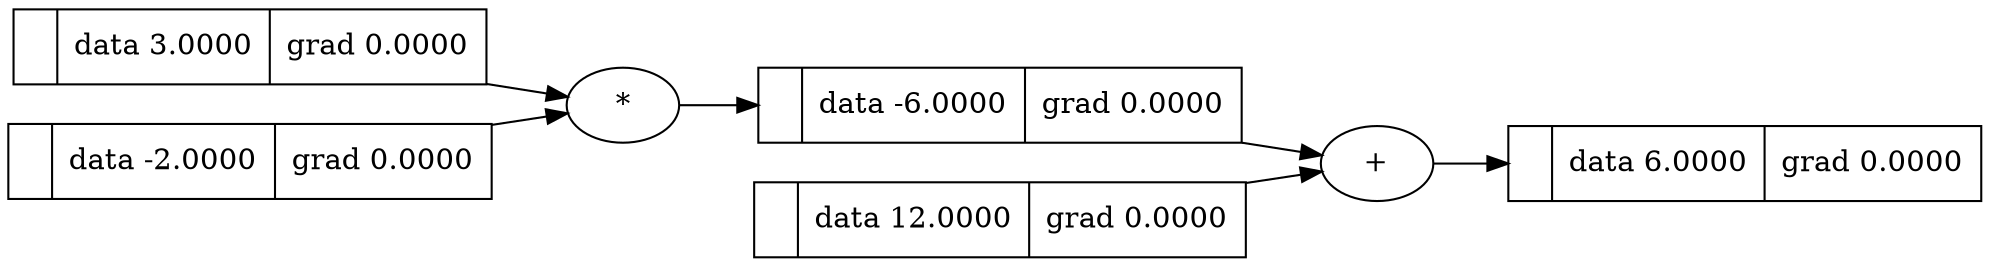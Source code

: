 digraph {
	graph [rankdir=LR]
	4574571584 [label="{  | data 3.0000 | grad 0.0000 }" shape=record]
	4573248816 [label="{  | data 6.0000 | grad 0.0000 }" shape=record]
	"4573248816+" [label="+"]
	"4573248816+" -> 4573248816
	4574570336 [label="{  | data 12.0000 | grad 0.0000 }" shape=record]
	4574570912 [label="{  | data -6.0000 | grad 0.0000 }" shape=record]
	"4574570912*" [label="*"]
	"4574570912*" -> 4574570912
	4564347344 [label="{  | data -2.0000 | grad 0.0000 }" shape=record]
	4574570912 -> "4573248816+"
	4574571584 -> "4574570912*"
	4564347344 -> "4574570912*"
	4574570336 -> "4573248816+"
}
